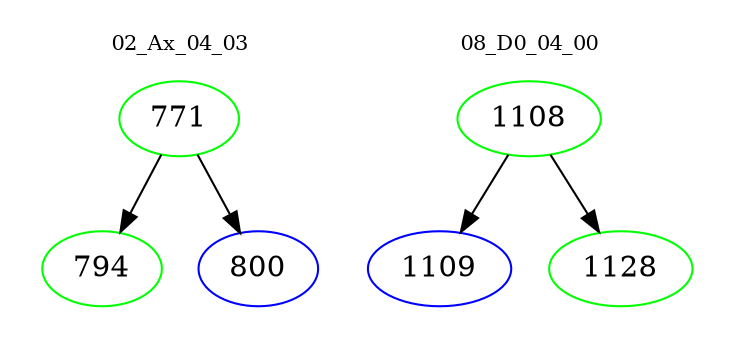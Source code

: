 digraph{
subgraph cluster_0 {
color = white
label = "02_Ax_04_03";
fontsize=10;
T0_771 [label="771", color="green"]
T0_771 -> T0_794 [color="black"]
T0_794 [label="794", color="green"]
T0_771 -> T0_800 [color="black"]
T0_800 [label="800", color="blue"]
}
subgraph cluster_1 {
color = white
label = "08_D0_04_00";
fontsize=10;
T1_1108 [label="1108", color="green"]
T1_1108 -> T1_1109 [color="black"]
T1_1109 [label="1109", color="blue"]
T1_1108 -> T1_1128 [color="black"]
T1_1128 [label="1128", color="green"]
}
}
